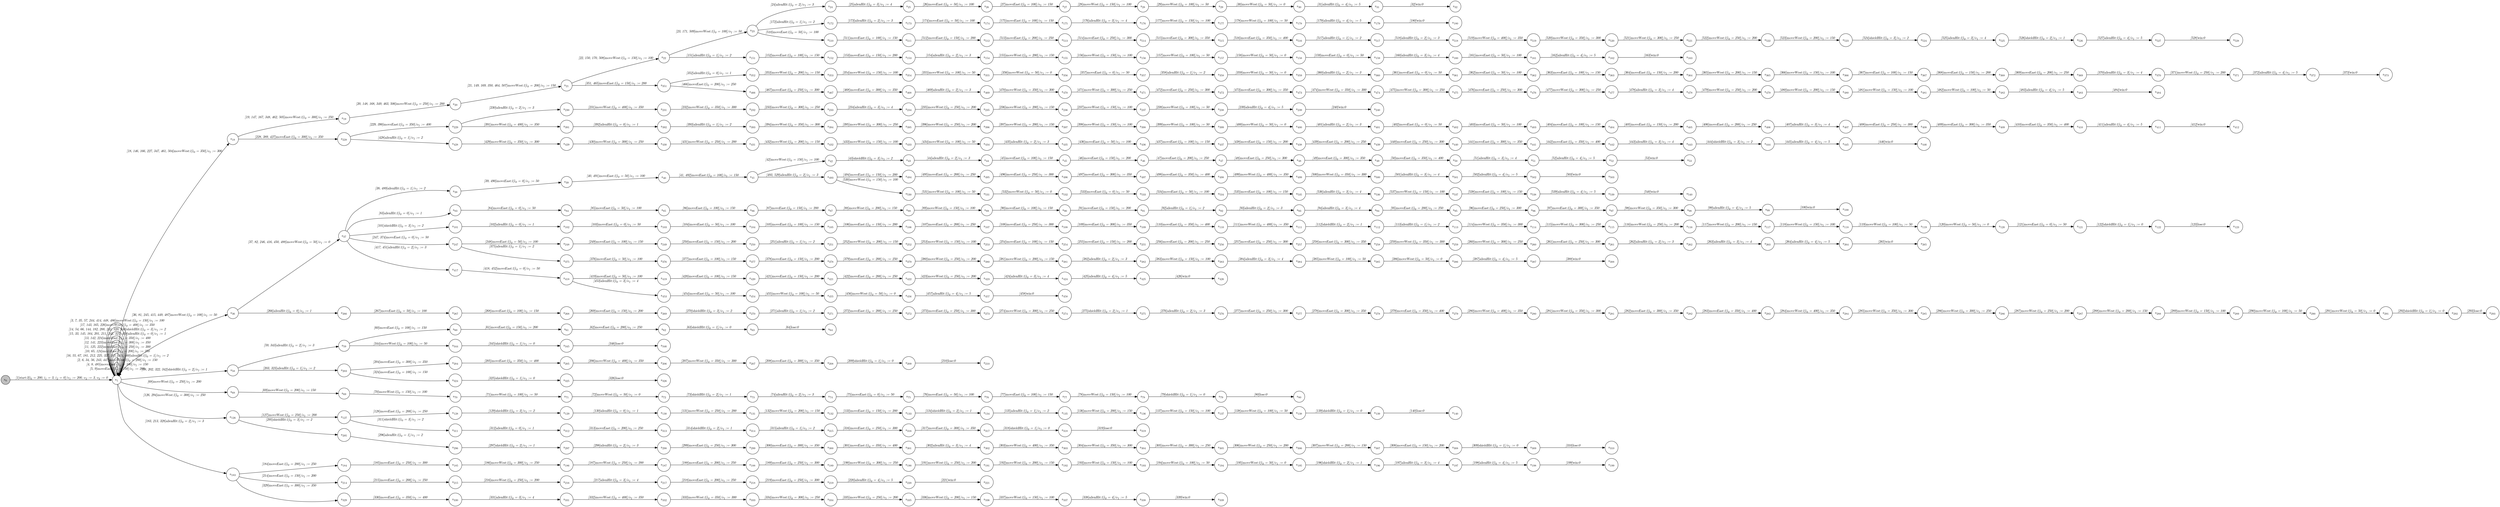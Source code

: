 digraph EFSM{
  graph [rankdir="LR", fontname="Latin Modern Math"];
  node [color="black", fillcolor="white", shape="circle", style="filled", fontname="Latin Modern Math"];
  edge [fontname="Latin Modern Math"];

  s0[fillcolor="gray", label=<s<sub>0</sub>>];
  s1[label=<s<sub>1</sub>>];
  s18[label=<s<sub>18</sub>>];
  s19[label=<s<sub>19</sub>>];
  s20[label=<s<sub>20</sub>>];
  s21[label=<s<sub>21</sub>>];
  s22[label=<s<sub>22</sub>>];
  s23[label=<s<sub>23</sub>>];
  s24[label=<s<sub>24</sub>>];
  s25[label=<s<sub>25</sub>>];
  s26[label=<s<sub>26</sub>>];
  s27[label=<s<sub>27</sub>>];
  s28[label=<s<sub>28</sub>>];
  s29[label=<s<sub>29</sub>>];
  s30[label=<s<sub>30</sub>>];
  s31[label=<s<sub>31</sub>>];
  s32[label=<s<sub>32</sub>>];
  s36[label=<s<sub>36</sub>>];
  s37[label=<s<sub>37</sub>>];
  s38[label=<s<sub>38</sub>>];
  s39[label=<s<sub>39</sub>>];
  s40[label=<s<sub>40</sub>>];
  s41[label=<s<sub>41</sub>>];
  s42[label=<s<sub>42</sub>>];
  s43[label=<s<sub>43</sub>>];
  s44[label=<s<sub>44</sub>>];
  s45[label=<s<sub>45</sub>>];
  s46[label=<s<sub>46</sub>>];
  s47[label=<s<sub>47</sub>>];
  s48[label=<s<sub>48</sub>>];
  s49[label=<s<sub>49</sub>>];
  s50[label=<s<sub>50</sub>>];
  s51[label=<s<sub>51</sub>>];
  s52[label=<s<sub>52</sub>>];
  s53[label=<s<sub>53</sub>>];
  s58[label=<s<sub>58</sub>>];
  s59[label=<s<sub>59</sub>>];
  s60[label=<s<sub>60</sub>>];
  s61[label=<s<sub>61</sub>>];
  s62[label=<s<sub>62</sub>>];
  s63[label=<s<sub>63</sub>>];
  s64[label=<s<sub>64</sub>>];
  s68[label=<s<sub>68</sub>>];
  s69[label=<s<sub>69</sub>>];
  s70[label=<s<sub>70</sub>>];
  s71[label=<s<sub>71</sub>>];
  s72[label=<s<sub>72</sub>>];
  s73[label=<s<sub>73</sub>>];
  s74[label=<s<sub>74</sub>>];
  s75[label=<s<sub>75</sub>>];
  s76[label=<s<sub>76</sub>>];
  s77[label=<s<sub>77</sub>>];
  s78[label=<s<sub>78</sub>>];
  s79[label=<s<sub>79</sub>>];
  s80[label=<s<sub>80</sub>>];
  s83[label=<s<sub>83</sub>>];
  s84[label=<s<sub>84</sub>>];
  s85[label=<s<sub>85</sub>>];
  s86[label=<s<sub>86</sub>>];
  s87[label=<s<sub>87</sub>>];
  s88[label=<s<sub>88</sub>>];
  s89[label=<s<sub>89</sub>>];
  s90[label=<s<sub>90</sub>>];
  s91[label=<s<sub>91</sub>>];
  s92[label=<s<sub>92</sub>>];
  s93[label=<s<sub>93</sub>>];
  s94[label=<s<sub>94</sub>>];
  s95[label=<s<sub>95</sub>>];
  s96[label=<s<sub>96</sub>>];
  s97[label=<s<sub>97</sub>>];
  s98[label=<s<sub>98</sub>>];
  s99[label=<s<sub>99</sub>>];
  s100[label=<s<sub>100</sub>>];
  s101[label=<s<sub>101</sub>>];
  s102[label=<s<sub>102</sub>>];
  s103[label=<s<sub>103</sub>>];
  s104[label=<s<sub>104</sub>>];
  s105[label=<s<sub>105</sub>>];
  s106[label=<s<sub>106</sub>>];
  s107[label=<s<sub>107</sub>>];
  s108[label=<s<sub>108</sub>>];
  s109[label=<s<sub>109</sub>>];
  s110[label=<s<sub>110</sub>>];
  s111[label=<s<sub>111</sub>>];
  s112[label=<s<sub>112</sub>>];
  s113[label=<s<sub>113</sub>>];
  s114[label=<s<sub>114</sub>>];
  s115[label=<s<sub>115</sub>>];
  s116[label=<s<sub>116</sub>>];
  s117[label=<s<sub>117</sub>>];
  s118[label=<s<sub>118</sub>>];
  s119[label=<s<sub>119</sub>>];
  s120[label=<s<sub>120</sub>>];
  s121[label=<s<sub>121</sub>>];
  s122[label=<s<sub>122</sub>>];
  s123[label=<s<sub>123</sub>>];
  s126[label=<s<sub>126</sub>>];
  s127[label=<s<sub>127</sub>>];
  s128[label=<s<sub>128</sub>>];
  s129[label=<s<sub>129</sub>>];
  s130[label=<s<sub>130</sub>>];
  s131[label=<s<sub>131</sub>>];
  s132[label=<s<sub>132</sub>>];
  s133[label=<s<sub>133</sub>>];
  s134[label=<s<sub>134</sub>>];
  s135[label=<s<sub>135</sub>>];
  s136[label=<s<sub>136</sub>>];
  s137[label=<s<sub>137</sub>>];
  s138[label=<s<sub>138</sub>>];
  s139[label=<s<sub>139</sub>>];
  s140[label=<s<sub>140</sub>>];
  s151[label=<s<sub>151</sub>>];
  s152[label=<s<sub>152</sub>>];
  s153[label=<s<sub>153</sub>>];
  s154[label=<s<sub>154</sub>>];
  s155[label=<s<sub>155</sub>>];
  s156[label=<s<sub>156</sub>>];
  s157[label=<s<sub>157</sub>>];
  s158[label=<s<sub>158</sub>>];
  s159[label=<s<sub>159</sub>>];
  s160[label=<s<sub>160</sub>>];
  s161[label=<s<sub>161</sub>>];
  s162[label=<s<sub>162</sub>>];
  s163[label=<s<sub>163</sub>>];
  s172[label=<s<sub>172</sub>>];
  s173[label=<s<sub>173</sub>>];
  s174[label=<s<sub>174</sub>>];
  s175[label=<s<sub>175</sub>>];
  s176[label=<s<sub>176</sub>>];
  s177[label=<s<sub>177</sub>>];
  s178[label=<s<sub>178</sub>>];
  s179[label=<s<sub>179</sub>>];
  s180[label=<s<sub>180</sub>>];
  s183[label=<s<sub>183</sub>>];
  s184[label=<s<sub>184</sub>>];
  s185[label=<s<sub>185</sub>>];
  s186[label=<s<sub>186</sub>>];
  s187[label=<s<sub>187</sub>>];
  s188[label=<s<sub>188</sub>>];
  s189[label=<s<sub>189</sub>>];
  s190[label=<s<sub>190</sub>>];
  s191[label=<s<sub>191</sub>>];
  s192[label=<s<sub>192</sub>>];
  s193[label=<s<sub>193</sub>>];
  s194[label=<s<sub>194</sub>>];
  s195[label=<s<sub>195</sub>>];
  s196[label=<s<sub>196</sub>>];
  s197[label=<s<sub>197</sub>>];
  s198[label=<s<sub>198</sub>>];
  s199[label=<s<sub>199</sub>>];
  s203[label=<s<sub>203</sub>>];
  s204[label=<s<sub>204</sub>>];
  s205[label=<s<sub>205</sub>>];
  s206[label=<s<sub>206</sub>>];
  s207[label=<s<sub>207</sub>>];
  s208[label=<s<sub>208</sub>>];
  s209[label=<s<sub>209</sub>>];
  s210[label=<s<sub>210</sub>>];
  s214[label=<s<sub>214</sub>>];
  s215[label=<s<sub>215</sub>>];
  s216[label=<s<sub>216</sub>>];
  s217[label=<s<sub>217</sub>>];
  s218[label=<s<sub>218</sub>>];
  s219[label=<s<sub>219</sub>>];
  s220[label=<s<sub>220</sub>>];
  s221[label=<s<sub>221</sub>>];
  s228[label=<s<sub>228</sub>>];
  s229[label=<s<sub>229</sub>>];
  s230[label=<s<sub>230</sub>>];
  s231[label=<s<sub>231</sub>>];
  s232[label=<s<sub>232</sub>>];
  s233[label=<s<sub>233</sub>>];
  s234[label=<s<sub>234</sub>>];
  s235[label=<s<sub>235</sub>>];
  s236[label=<s<sub>236</sub>>];
  s237[label=<s<sub>237</sub>>];
  s238[label=<s<sub>238</sub>>];
  s239[label=<s<sub>239</sub>>];
  s240[label=<s<sub>240</sub>>];
  s247[label=<s<sub>247</sub>>];
  s248[label=<s<sub>248</sub>>];
  s249[label=<s<sub>249</sub>>];
  s250[label=<s<sub>250</sub>>];
  s251[label=<s<sub>251</sub>>];
  s252[label=<s<sub>252</sub>>];
  s253[label=<s<sub>253</sub>>];
  s254[label=<s<sub>254</sub>>];
  s255[label=<s<sub>255</sub>>];
  s256[label=<s<sub>256</sub>>];
  s257[label=<s<sub>257</sub>>];
  s258[label=<s<sub>258</sub>>];
  s259[label=<s<sub>259</sub>>];
  s260[label=<s<sub>260</sub>>];
  s261[label=<s<sub>261</sub>>];
  s262[label=<s<sub>262</sub>>];
  s263[label=<s<sub>263</sub>>];
  s264[label=<s<sub>264</sub>>];
  s265[label=<s<sub>265</sub>>];
  s266[label=<s<sub>266</sub>>];
  s267[label=<s<sub>267</sub>>];
  s268[label=<s<sub>268</sub>>];
  s269[label=<s<sub>269</sub>>];
  s270[label=<s<sub>270</sub>>];
  s271[label=<s<sub>271</sub>>];
  s272[label=<s<sub>272</sub>>];
  s273[label=<s<sub>273</sub>>];
  s274[label=<s<sub>274</sub>>];
  s275[label=<s<sub>275</sub>>];
  s276[label=<s<sub>276</sub>>];
  s277[label=<s<sub>277</sub>>];
  s278[label=<s<sub>278</sub>>];
  s279[label=<s<sub>279</sub>>];
  s280[label=<s<sub>280</sub>>];
  s281[label=<s<sub>281</sub>>];
  s282[label=<s<sub>282</sub>>];
  s283[label=<s<sub>283</sub>>];
  s284[label=<s<sub>284</sub>>];
  s285[label=<s<sub>285</sub>>];
  s286[label=<s<sub>286</sub>>];
  s287[label=<s<sub>287</sub>>];
  s288[label=<s<sub>288</sub>>];
  s289[label=<s<sub>289</sub>>];
  s290[label=<s<sub>290</sub>>];
  s291[label=<s<sub>291</sub>>];
  s292[label=<s<sub>292</sub>>];
  s293[label=<s<sub>293</sub>>];
  s295[label=<s<sub>295</sub>>];
  s296[label=<s<sub>296</sub>>];
  s297[label=<s<sub>297</sub>>];
  s298[label=<s<sub>298</sub>>];
  s299[label=<s<sub>299</sub>>];
  s300[label=<s<sub>300</sub>>];
  s301[label=<s<sub>301</sub>>];
  s302[label=<s<sub>302</sub>>];
  s303[label=<s<sub>303</sub>>];
  s304[label=<s<sub>304</sub>>];
  s305[label=<s<sub>305</sub>>];
  s306[label=<s<sub>306</sub>>];
  s307[label=<s<sub>307</sub>>];
  s308[label=<s<sub>308</sub>>];
  s309[label=<s<sub>309</sub>>];
  s310[label=<s<sub>310</sub>>];
  s311[label=<s<sub>311</sub>>];
  s312[label=<s<sub>312</sub>>];
  s313[label=<s<sub>313</sub>>];
  s314[label=<s<sub>314</sub>>];
  s315[label=<s<sub>315</sub>>];
  s316[label=<s<sub>316</sub>>];
  s317[label=<s<sub>317</sub>>];
  s318[label=<s<sub>318</sub>>];
  s319[label=<s<sub>319</sub>>];
  s324[label=<s<sub>324</sub>>];
  s325[label=<s<sub>325</sub>>];
  s326[label=<s<sub>326</sub>>];
  s329[label=<s<sub>329</sub>>];
  s330[label=<s<sub>330</sub>>];
  s331[label=<s<sub>331</sub>>];
  s332[label=<s<sub>332</sub>>];
  s333[label=<s<sub>333</sub>>];
  s334[label=<s<sub>334</sub>>];
  s335[label=<s<sub>335</sub>>];
  s336[label=<s<sub>336</sub>>];
  s337[label=<s<sub>337</sub>>];
  s338[label=<s<sub>338</sub>>];
  s339[label=<s<sub>339</sub>>];
  s344[label=<s<sub>344</sub>>];
  s345[label=<s<sub>345</sub>>];
  s346[label=<s<sub>346</sub>>];
  s351[label=<s<sub>351</sub>>];
  s352[label=<s<sub>352</sub>>];
  s353[label=<s<sub>353</sub>>];
  s354[label=<s<sub>354</sub>>];
  s355[label=<s<sub>355</sub>>];
  s356[label=<s<sub>356</sub>>];
  s357[label=<s<sub>357</sub>>];
  s358[label=<s<sub>358</sub>>];
  s359[label=<s<sub>359</sub>>];
  s360[label=<s<sub>360</sub>>];
  s361[label=<s<sub>361</sub>>];
  s362[label=<s<sub>362</sub>>];
  s363[label=<s<sub>363</sub>>];
  s364[label=<s<sub>364</sub>>];
  s365[label=<s<sub>365</sub>>];
  s366[label=<s<sub>366</sub>>];
  s367[label=<s<sub>367</sub>>];
  s368[label=<s<sub>368</sub>>];
  s369[label=<s<sub>369</sub>>];
  s370[label=<s<sub>370</sub>>];
  s371[label=<s<sub>371</sub>>];
  s372[label=<s<sub>372</sub>>];
  s373[label=<s<sub>373</sub>>];
  s375[label=<s<sub>375</sub>>];
  s376[label=<s<sub>376</sub>>];
  s377[label=<s<sub>377</sub>>];
  s378[label=<s<sub>378</sub>>];
  s379[label=<s<sub>379</sub>>];
  s380[label=<s<sub>380</sub>>];
  s381[label=<s<sub>381</sub>>];
  s382[label=<s<sub>382</sub>>];
  s383[label=<s<sub>383</sub>>];
  s384[label=<s<sub>384</sub>>];
  s385[label=<s<sub>385</sub>>];
  s386[label=<s<sub>386</sub>>];
  s387[label=<s<sub>387</sub>>];
  s388[label=<s<sub>388</sub>>];
  s391[label=<s<sub>391</sub>>];
  s392[label=<s<sub>392</sub>>];
  s393[label=<s<sub>393</sub>>];
  s394[label=<s<sub>394</sub>>];
  s395[label=<s<sub>395</sub>>];
  s396[label=<s<sub>396</sub>>];
  s397[label=<s<sub>397</sub>>];
  s398[label=<s<sub>398</sub>>];
  s399[label=<s<sub>399</sub>>];
  s400[label=<s<sub>400</sub>>];
  s401[label=<s<sub>401</sub>>];
  s402[label=<s<sub>402</sub>>];
  s403[label=<s<sub>403</sub>>];
  s404[label=<s<sub>404</sub>>];
  s405[label=<s<sub>405</sub>>];
  s406[label=<s<sub>406</sub>>];
  s407[label=<s<sub>407</sub>>];
  s408[label=<s<sub>408</sub>>];
  s409[label=<s<sub>409</sub>>];
  s410[label=<s<sub>410</sub>>];
  s411[label=<s<sub>411</sub>>];
  s412[label=<s<sub>412</sub>>];
  s417[label=<s<sub>417</sub>>];
  s418[label=<s<sub>418</sub>>];
  s419[label=<s<sub>419</sub>>];
  s420[label=<s<sub>420</sub>>];
  s421[label=<s<sub>421</sub>>];
  s422[label=<s<sub>422</sub>>];
  s423[label=<s<sub>423</sub>>];
  s424[label=<s<sub>424</sub>>];
  s425[label=<s<sub>425</sub>>];
  s426[label=<s<sub>426</sub>>];
  s428[label=<s<sub>428</sub>>];
  s429[label=<s<sub>429</sub>>];
  s430[label=<s<sub>430</sub>>];
  s431[label=<s<sub>431</sub>>];
  s432[label=<s<sub>432</sub>>];
  s433[label=<s<sub>433</sub>>];
  s434[label=<s<sub>434</sub>>];
  s435[label=<s<sub>435</sub>>];
  s436[label=<s<sub>436</sub>>];
  s437[label=<s<sub>437</sub>>];
  s438[label=<s<sub>438</sub>>];
  s439[label=<s<sub>439</sub>>];
  s440[label=<s<sub>440</sub>>];
  s441[label=<s<sub>441</sub>>];
  s442[label=<s<sub>442</sub>>];
  s443[label=<s<sub>443</sub>>];
  s444[label=<s<sub>444</sub>>];
  s445[label=<s<sub>445</sub>>];
  s446[label=<s<sub>446</sub>>];
  s453[label=<s<sub>453</sub>>];
  s454[label=<s<sub>454</sub>>];
  s455[label=<s<sub>455</sub>>];
  s456[label=<s<sub>456</sub>>];
  s457[label=<s<sub>457</sub>>];
  s458[label=<s<sub>458</sub>>];
  s466[label=<s<sub>466</sub>>];
  s467[label=<s<sub>467</sub>>];
  s468[label=<s<sub>468</sub>>];
  s469[label=<s<sub>469</sub>>];
  s470[label=<s<sub>470</sub>>];
  s471[label=<s<sub>471</sub>>];
  s472[label=<s<sub>472</sub>>];
  s473[label=<s<sub>473</sub>>];
  s474[label=<s<sub>474</sub>>];
  s475[label=<s<sub>475</sub>>];
  s476[label=<s<sub>476</sub>>];
  s477[label=<s<sub>477</sub>>];
  s478[label=<s<sub>478</sub>>];
  s479[label=<s<sub>479</sub>>];
  s480[label=<s<sub>480</sub>>];
  s481[label=<s<sub>481</sub>>];
  s482[label=<s<sub>482</sub>>];
  s483[label=<s<sub>483</sub>>];
  s484[label=<s<sub>484</sub>>];
  s493[label=<s<sub>493</sub>>];
  s494[label=<s<sub>494</sub>>];
  s495[label=<s<sub>495</sub>>];
  s496[label=<s<sub>496</sub>>];
  s497[label=<s<sub>497</sub>>];
  s498[label=<s<sub>498</sub>>];
  s499[label=<s<sub>499</sub>>];
  s500[label=<s<sub>500</sub>>];
  s501[label=<s<sub>501</sub>>];
  s502[label=<s<sub>502</sub>>];
  s503[label=<s<sub>503</sub>>];
  s510[label=<s<sub>510</sub>>];
  s511[label=<s<sub>511</sub>>];
  s512[label=<s<sub>512</sub>>];
  s513[label=<s<sub>513</sub>>];
  s514[label=<s<sub>514</sub>>];
  s515[label=<s<sub>515</sub>>];
  s516[label=<s<sub>516</sub>>];
  s517[label=<s<sub>517</sub>>];
  s518[label=<s<sub>518</sub>>];
  s519[label=<s<sub>519</sub>>];
  s520[label=<s<sub>520</sub>>];
  s521[label=<s<sub>521</sub>>];
  s522[label=<s<sub>522</sub>>];
  s523[label=<s<sub>523</sub>>];
  s524[label=<s<sub>524</sub>>];
  s525[label=<s<sub>525</sub>>];
  s526[label=<s<sub>526</sub>>];
  s527[label=<s<sub>527</sub>>];
  s528[label=<s<sub>528</sub>>];
  s530[label=<s<sub>530</sub>>];
  s531[label=<s<sub>531</sub>>];
  s532[label=<s<sub>532</sub>>];
  s533[label=<s<sub>533</sub>>];
  s534[label=<s<sub>534</sub>>];
  s535[label=<s<sub>535</sub>>];
  s536[label=<s<sub>536</sub>>];
  s537[label=<s<sub>537</sub>>];
  s538[label=<s<sub>538</sub>>];
  s539[label=<s<sub>539</sub>>];
  s540[label=<s<sub>540</sub>>];

  s0->s1[label=<<i> [1]start:3&#91;i<sub>0</sub> = 200, i<sub>1</sub> = 3, i<sub>2</sub> = 0&#93;/o<sub>1</sub> := 200, o<sub>2</sub> := 3, o<sub>3</sub> := 0</i>>];
  s1->s1[label=<<i> [5, 9]moveEast:1&#91;i<sub>0</sub> = 150&#93;/o<sub>1</sub> := 200</i>>];
  s1->s1[label=<<i> [4, 8, 485]moveEast:1&#91;i<sub>0</sub> = 100&#93;/o<sub>1</sub> := 150</i>>];
  s23->s24[label=<<i> [24]alienHit:1&#91;i<sub>0</sub> = 2&#93;/o<sub>1</sub> := 3</i>>];
  s24->s25[label=<<i> [25]alienHit:1&#91;i<sub>0</sub> = 3&#93;/o<sub>1</sub> := 4</i>>];
  s25->s26[label=<<i> [26]moveEast:1&#91;i<sub>0</sub> = 50&#93;/o<sub>1</sub> := 100</i>>];
  s26->s27[label=<<i> [27]moveEast:1&#91;i<sub>0</sub> = 100&#93;/o<sub>1</sub> := 150</i>>];
  s27->s28[label=<<i> [28]moveWest:1&#91;i<sub>0</sub> = 150&#93;/o<sub>1</sub> := 100</i>>];
  s28->s29[label=<<i> [29]moveWest:1&#91;i<sub>0</sub> = 100&#93;/o<sub>1</sub> := 50</i>>];
  s29->s30[label=<<i> [30]moveWest:1&#91;i<sub>0</sub> = 50&#93;/o<sub>1</sub> := 0</i>>];
  s30->s31[label=<<i> [31]alienHit:1&#91;i<sub>0</sub> = 4&#93;/o<sub>1</sub> := 5</i>>];
  s31->s32[label=<<i> [32]win:0</i>>];
  s1->s1[label=<<i> [2, 6, 34, 56, 243, 447]moveWest:1&#91;i<sub>0</sub> = 200&#93;/o<sub>1</sub> := 150</i>>];
  s37->s38[label=<<i> [38, 489]alienHit:1&#91;i<sub>0</sub> = 1&#93;/o<sub>1</sub> := 2</i>>];
  s38->s39[label=<<i> [39, 490]moveEast:1&#91;i<sub>0</sub> = 0&#93;/o<sub>1</sub> := 50</i>>];
  s39->s40[label=<<i> [40, 491]moveEast:1&#91;i<sub>0</sub> = 50&#93;/o<sub>1</sub> := 100</i>>];
  s40->s41[label=<<i> [41, 492]moveEast:1&#91;i<sub>0</sub> = 100&#93;/o<sub>1</sub> := 150</i>>];
  s41->s42[label=<<i> [42]moveWest:1&#91;i<sub>0</sub> = 150&#93;/o<sub>1</sub> := 100</i>>];
  s42->s43[label=<<i> [43]shieldHit:1&#91;i<sub>0</sub> = 3&#93;/o<sub>1</sub> := 2</i>>];
  s43->s44[label=<<i> [44]alienHit:1&#91;i<sub>0</sub> = 2&#93;/o<sub>1</sub> := 3</i>>];
  s44->s45[label=<<i> [45]moveEast:1&#91;i<sub>0</sub> = 100&#93;/o<sub>1</sub> := 150</i>>];
  s45->s46[label=<<i> [46]moveEast:1&#91;i<sub>0</sub> = 150&#93;/o<sub>1</sub> := 200</i>>];
  s46->s47[label=<<i> [47]moveEast:1&#91;i<sub>0</sub> = 200&#93;/o<sub>1</sub> := 250</i>>];
  s47->s48[label=<<i> [48]moveEast:1&#91;i<sub>0</sub> = 250&#93;/o<sub>1</sub> := 300</i>>];
  s48->s49[label=<<i> [49]moveEast:1&#91;i<sub>0</sub> = 300&#93;/o<sub>1</sub> := 350</i>>];
  s49->s50[label=<<i> [50]moveEast:1&#91;i<sub>0</sub> = 350&#93;/o<sub>1</sub> := 400</i>>];
  s50->s51[label=<<i> [51]alienHit:1&#91;i<sub>0</sub> = 3&#93;/o<sub>1</sub> := 4</i>>];
  s51->s52[label=<<i> [52]alienHit:1&#91;i<sub>0</sub> = 4&#93;/o<sub>1</sub> := 5</i>>];
  s52->s53[label=<<i> [53]win:0</i>>];
  s58->s59[label=<<i> [59, 343]alienHit:1&#91;i<sub>0</sub> = 2&#93;/o<sub>1</sub> := 3</i>>];
  s59->s60[label=<<i> [60]moveEast:1&#91;i<sub>0</sub> = 100&#93;/o<sub>1</sub> := 150</i>>];
  s60->s61[label=<<i> [61]moveEast:1&#91;i<sub>0</sub> = 150&#93;/o<sub>1</sub> := 200</i>>];
  s61->s62[label=<<i> [62]moveEast:1&#91;i<sub>0</sub> = 200&#93;/o<sub>1</sub> := 250</i>>];
  s62->s63[label=<<i> [63]shieldHit:1&#91;i<sub>0</sub> = 1&#93;/o<sub>1</sub> := 0</i>>];
  s63->s64[label=<<i> [64]lose:0</i>>];
  s1->s1[label=<<i> [16, 55, 67, 181, 212, 225, 327, 341, 413, 460]alienHit:1&#91;i<sub>0</sub> = 1&#93;/o<sub>1</sub> := 2</i>>];
  s1->s68[label=<<i> [68]moveWest:1&#91;i<sub>0</sub> = 250&#93;/o<sub>1</sub> := 200</i>>];
  s68->s69[label=<<i> [69]moveWest:1&#91;i<sub>0</sub> = 200&#93;/o<sub>1</sub> := 150</i>>];
  s69->s70[label=<<i> [70]moveWest:1&#91;i<sub>0</sub> = 150&#93;/o<sub>1</sub> := 100</i>>];
  s70->s71[label=<<i> [71]moveWest:1&#91;i<sub>0</sub> = 100&#93;/o<sub>1</sub> := 50</i>>];
  s71->s72[label=<<i> [72]moveWest:1&#91;i<sub>0</sub> = 50&#93;/o<sub>1</sub> := 0</i>>];
  s72->s73[label=<<i> [73]shieldHit:1&#91;i<sub>0</sub> = 2&#93;/o<sub>1</sub> := 1</i>>];
  s73->s74[label=<<i> [74]alienHit:1&#91;i<sub>0</sub> = 2&#93;/o<sub>1</sub> := 3</i>>];
  s74->s75[label=<<i> [75]moveEast:1&#91;i<sub>0</sub> = 0&#93;/o<sub>1</sub> := 50</i>>];
  s75->s76[label=<<i> [76]moveEast:1&#91;i<sub>0</sub> = 50&#93;/o<sub>1</sub> := 100</i>>];
  s76->s77[label=<<i> [77]moveEast:1&#91;i<sub>0</sub> = 100&#93;/o<sub>1</sub> := 150</i>>];
  s77->s78[label=<<i> [78]moveWest:1&#91;i<sub>0</sub> = 150&#93;/o<sub>1</sub> := 100</i>>];
  s78->s79[label=<<i> [79]shieldHit:1&#91;i<sub>0</sub> = 1&#93;/o<sub>1</sub> := 0</i>>];
  s79->s80[label=<<i> [80]lose:0</i>>];
  s37->s83[label=<<i> [83]alienHit:1&#91;i<sub>0</sub> = 0&#93;/o<sub>1</sub> := 1</i>>];
  s83->s84[label=<<i> [84]moveEast:1&#91;i<sub>0</sub> = 0&#93;/o<sub>1</sub> := 50</i>>];
  s84->s85[label=<<i> [85]moveEast:1&#91;i<sub>0</sub> = 50&#93;/o<sub>1</sub> := 100</i>>];
  s85->s86[label=<<i> [86]moveEast:1&#91;i<sub>0</sub> = 100&#93;/o<sub>1</sub> := 150</i>>];
  s86->s87[label=<<i> [87]moveEast:1&#91;i<sub>0</sub> = 150&#93;/o<sub>1</sub> := 200</i>>];
  s87->s88[label=<<i> [88]moveWest:1&#91;i<sub>0</sub> = 200&#93;/o<sub>1</sub> := 150</i>>];
  s88->s89[label=<<i> [89]moveWest:1&#91;i<sub>0</sub> = 150&#93;/o<sub>1</sub> := 100</i>>];
  s89->s90[label=<<i> [90]moveEast:1&#91;i<sub>0</sub> = 100&#93;/o<sub>1</sub> := 150</i>>];
  s90->s91[label=<<i> [91]moveEast:1&#91;i<sub>0</sub> = 150&#93;/o<sub>1</sub> := 200</i>>];
  s91->s92[label=<<i> [92]alienHit:1&#91;i<sub>0</sub> = 1&#93;/o<sub>1</sub> := 2</i>>];
  s92->s93[label=<<i> [93]alienHit:1&#91;i<sub>0</sub> = 2&#93;/o<sub>1</sub> := 3</i>>];
  s93->s94[label=<<i> [94]alienHit:1&#91;i<sub>0</sub> = 3&#93;/o<sub>1</sub> := 4</i>>];
  s94->s95[label=<<i> [95]moveEast:1&#91;i<sub>0</sub> = 200&#93;/o<sub>1</sub> := 250</i>>];
  s95->s96[label=<<i> [96]moveEast:1&#91;i<sub>0</sub> = 250&#93;/o<sub>1</sub> := 300</i>>];
  s96->s97[label=<<i> [97]moveEast:1&#91;i<sub>0</sub> = 300&#93;/o<sub>1</sub> := 350</i>>];
  s97->s98[label=<<i> [98]moveWest:1&#91;i<sub>0</sub> = 350&#93;/o<sub>1</sub> := 300</i>>];
  s98->s99[label=<<i> [99]alienHit:1&#91;i<sub>0</sub> = 4&#93;/o<sub>1</sub> := 5</i>>];
  s99->s100[label=<<i> [100]win:0</i>>];
  s37->s101[label=<<i> [101]shieldHit:1&#91;i<sub>0</sub> = 3&#93;/o<sub>1</sub> := 2</i>>];
  s101->s102[label=<<i> [102]alienHit:1&#91;i<sub>0</sub> = 0&#93;/o<sub>1</sub> := 1</i>>];
  s102->s103[label=<<i> [103]moveEast:1&#91;i<sub>0</sub> = 0&#93;/o<sub>1</sub> := 50</i>>];
  s103->s104[label=<<i> [104]moveEast:1&#91;i<sub>0</sub> = 50&#93;/o<sub>1</sub> := 100</i>>];
  s104->s105[label=<<i> [105]moveEast:1&#91;i<sub>0</sub> = 100&#93;/o<sub>1</sub> := 150</i>>];
  s105->s106[label=<<i> [106]moveEast:1&#91;i<sub>0</sub> = 150&#93;/o<sub>1</sub> := 200</i>>];
  s106->s107[label=<<i> [107]moveEast:1&#91;i<sub>0</sub> = 200&#93;/o<sub>1</sub> := 250</i>>];
  s107->s108[label=<<i> [108]moveEast:1&#91;i<sub>0</sub> = 250&#93;/o<sub>1</sub> := 300</i>>];
  s108->s109[label=<<i> [109]moveEast:1&#91;i<sub>0</sub> = 300&#93;/o<sub>1</sub> := 350</i>>];
  s109->s110[label=<<i> [110]moveEast:1&#91;i<sub>0</sub> = 350&#93;/o<sub>1</sub> := 400</i>>];
  s110->s111[label=<<i> [111]moveWest:1&#91;i<sub>0</sub> = 400&#93;/o<sub>1</sub> := 350</i>>];
  s111->s112[label=<<i> [112]shieldHit:1&#91;i<sub>0</sub> = 2&#93;/o<sub>1</sub> := 1</i>>];
  s112->s113[label=<<i> [113]alienHit:1&#91;i<sub>0</sub> = 1&#93;/o<sub>1</sub> := 2</i>>];
  s113->s114[label=<<i> [114]moveWest:1&#91;i<sub>0</sub> = 350&#93;/o<sub>1</sub> := 300</i>>];
  s114->s115[label=<<i> [115]moveWest:1&#91;i<sub>0</sub> = 300&#93;/o<sub>1</sub> := 250</i>>];
  s115->s116[label=<<i> [116]moveWest:1&#91;i<sub>0</sub> = 250&#93;/o<sub>1</sub> := 200</i>>];
  s116->s117[label=<<i> [117]moveWest:1&#91;i<sub>0</sub> = 200&#93;/o<sub>1</sub> := 150</i>>];
  s117->s118[label=<<i> [118]moveWest:1&#91;i<sub>0</sub> = 150&#93;/o<sub>1</sub> := 100</i>>];
  s118->s119[label=<<i> [119]moveWest:1&#91;i<sub>0</sub> = 100&#93;/o<sub>1</sub> := 50</i>>];
  s119->s120[label=<<i> [120]moveWest:1&#91;i<sub>0</sub> = 50&#93;/o<sub>1</sub> := 0</i>>];
  s120->s121[label=<<i> [121]moveEast:1&#91;i<sub>0</sub> = 0&#93;/o<sub>1</sub> := 50</i>>];
  s121->s122[label=<<i> [122]shieldHit:1&#91;i<sub>0</sub> = 1&#93;/o<sub>1</sub> := 0</i>>];
  s122->s123[label=<<i> [123]lose:0</i>>];
  s1->s1[label=<<i> [10, 65, 124]moveEast:1&#91;i<sub>0</sub> = 200&#93;/o<sub>1</sub> := 250</i>>];
  s1->s1[label=<<i> [11, 125, 222]moveEast:1&#91;i<sub>0</sub> = 250&#93;/o<sub>1</sub> := 300</i>>];
  s1->s126[label=<<i> [126, 294]moveWest:1&#91;i<sub>0</sub> = 300&#93;/o<sub>1</sub> := 250</i>>];
  s126->s127[label=<<i> [127]moveWest:1&#91;i<sub>0</sub> = 250&#93;/o<sub>1</sub> := 200</i>>];
  s127->s128[label=<<i> [128]moveEast:1&#91;i<sub>0</sub> = 200&#93;/o<sub>1</sub> := 250</i>>];
  s128->s129[label=<<i> [129]shieldHit:1&#91;i<sub>0</sub> = 3&#93;/o<sub>1</sub> := 2</i>>];
  s129->s130[label=<<i> [130]alienHit:1&#91;i<sub>0</sub> = 0&#93;/o<sub>1</sub> := 1</i>>];
  s130->s131[label=<<i> [131]moveWest:1&#91;i<sub>0</sub> = 250&#93;/o<sub>1</sub> := 200</i>>];
  s131->s132[label=<<i> [132]moveWest:1&#91;i<sub>0</sub> = 200&#93;/o<sub>1</sub> := 150</i>>];
  s132->s133[label=<<i> [133]moveEast:1&#91;i<sub>0</sub> = 150&#93;/o<sub>1</sub> := 200</i>>];
  s133->s134[label=<<i> [134]shieldHit:1&#91;i<sub>0</sub> = 2&#93;/o<sub>1</sub> := 1</i>>];
  s134->s135[label=<<i> [135]alienHit:1&#91;i<sub>0</sub> = 1&#93;/o<sub>1</sub> := 2</i>>];
  s135->s136[label=<<i> [136]moveWest:1&#91;i<sub>0</sub> = 200&#93;/o<sub>1</sub> := 150</i>>];
  s136->s137[label=<<i> [137]moveWest:1&#91;i<sub>0</sub> = 150&#93;/o<sub>1</sub> := 100</i>>];
  s137->s138[label=<<i> [138]moveWest:1&#91;i<sub>0</sub> = 100&#93;/o<sub>1</sub> := 50</i>>];
  s138->s139[label=<<i> [139]shieldHit:1&#91;i<sub>0</sub> = 1&#93;/o<sub>1</sub> := 0</i>>];
  s139->s140[label=<<i> [140]lose:0</i>>];
  s1->s1[label=<<i> [12, 141, 223]moveEast:1&#91;i<sub>0</sub> = 300&#93;/o<sub>1</sub> := 350</i>>];
  s1->s1[label=<<i> [13, 142, 224]moveEast:1&#91;i<sub>0</sub> = 350&#93;/o<sub>1</sub> := 400</i>>];
  s1->s1[label=<<i> [15, 33, 145, 164, 201, 211, 242, 321, 459]alienHit:1&#91;i<sub>0</sub> = 0&#93;/o<sub>1</sub> := 1</i>>];
  s21->s22[label=<<i> [22, 150, 170, 508]moveWest:1&#91;i<sub>0</sub> = 150&#93;/o<sub>1</sub> := 100</i>>];
  s22->s151[label=<<i> [151]alienHit:1&#91;i<sub>0</sub> = 1&#93;/o<sub>1</sub> := 2</i>>];
  s151->s152[label=<<i> [152]moveEast:1&#91;i<sub>0</sub> = 100&#93;/o<sub>1</sub> := 150</i>>];
  s152->s153[label=<<i> [153]moveEast:1&#91;i<sub>0</sub> = 150&#93;/o<sub>1</sub> := 200</i>>];
  s153->s154[label=<<i> [154]alienHit:1&#91;i<sub>0</sub> = 2&#93;/o<sub>1</sub> := 3</i>>];
  s154->s155[label=<<i> [155]moveWest:1&#91;i<sub>0</sub> = 200&#93;/o<sub>1</sub> := 150</i>>];
  s155->s156[label=<<i> [156]moveWest:1&#91;i<sub>0</sub> = 150&#93;/o<sub>1</sub> := 100</i>>];
  s156->s157[label=<<i> [157]moveWest:1&#91;i<sub>0</sub> = 100&#93;/o<sub>1</sub> := 50</i>>];
  s157->s158[label=<<i> [158]moveWest:1&#91;i<sub>0</sub> = 50&#93;/o<sub>1</sub> := 0</i>>];
  s158->s159[label=<<i> [159]moveEast:1&#91;i<sub>0</sub> = 0&#93;/o<sub>1</sub> := 50</i>>];
  s159->s160[label=<<i> [160]alienHit:1&#91;i<sub>0</sub> = 3&#93;/o<sub>1</sub> := 4</i>>];
  s160->s161[label=<<i> [161]moveEast:1&#91;i<sub>0</sub> = 50&#93;/o<sub>1</sub> := 100</i>>];
  s161->s162[label=<<i> [162]alienHit:1&#91;i<sub>0</sub> = 4&#93;/o<sub>1</sub> := 5</i>>];
  s162->s163[label=<<i> [163]win:0</i>>];
  s22->s23[label=<<i> [23, 171, 509]moveWest:1&#91;i<sub>0</sub> = 100&#93;/o<sub>1</sub> := 50</i>>];
  s23->s172[label=<<i> [172]alienHit:1&#91;i<sub>0</sub> = 1&#93;/o<sub>1</sub> := 2</i>>];
  s172->s173[label=<<i> [173]alienHit:1&#91;i<sub>0</sub> = 2&#93;/o<sub>1</sub> := 3</i>>];
  s173->s174[label=<<i> [174]moveEast:1&#91;i<sub>0</sub> = 50&#93;/o<sub>1</sub> := 100</i>>];
  s174->s175[label=<<i> [175]moveEast:1&#91;i<sub>0</sub> = 100&#93;/o<sub>1</sub> := 150</i>>];
  s175->s176[label=<<i> [176]alienHit:1&#91;i<sub>0</sub> = 3&#93;/o<sub>1</sub> := 4</i>>];
  s176->s177[label=<<i> [177]moveWest:1&#91;i<sub>0</sub> = 150&#93;/o<sub>1</sub> := 100</i>>];
  s177->s178[label=<<i> [178]moveWest:1&#91;i<sub>0</sub> = 100&#93;/o<sub>1</sub> := 50</i>>];
  s178->s179[label=<<i> [179]alienHit:1&#91;i<sub>0</sub> = 4&#93;/o<sub>1</sub> := 5</i>>];
  s179->s180[label=<<i> [180]win:0</i>>];
  s1->s1[label=<<i> [14, 54, 66, 144, 182, 200, 241, 320, 340]shieldHit:1&#91;i<sub>0</sub> = 3&#93;/o<sub>1</sub> := 2</i>>];
  s1->s183[label=<<i> [183, 213, 328]alienHit:1&#91;i<sub>0</sub> = 2&#93;/o<sub>1</sub> := 3</i>>];
  s183->s184[label=<<i> [184]moveEast:1&#91;i<sub>0</sub> = 200&#93;/o<sub>1</sub> := 250</i>>];
  s184->s185[label=<<i> [185]moveEast:1&#91;i<sub>0</sub> = 250&#93;/o<sub>1</sub> := 300</i>>];
  s185->s186[label=<<i> [186]moveWest:1&#91;i<sub>0</sub> = 300&#93;/o<sub>1</sub> := 250</i>>];
  s186->s187[label=<<i> [187]moveWest:1&#91;i<sub>0</sub> = 250&#93;/o<sub>1</sub> := 200</i>>];
  s187->s188[label=<<i> [188]moveEast:1&#91;i<sub>0</sub> = 200&#93;/o<sub>1</sub> := 250</i>>];
  s188->s189[label=<<i> [189]moveEast:1&#91;i<sub>0</sub> = 250&#93;/o<sub>1</sub> := 300</i>>];
  s189->s190[label=<<i> [190]moveWest:1&#91;i<sub>0</sub> = 300&#93;/o<sub>1</sub> := 250</i>>];
  s190->s191[label=<<i> [191]moveWest:1&#91;i<sub>0</sub> = 250&#93;/o<sub>1</sub> := 200</i>>];
  s191->s192[label=<<i> [192]moveWest:1&#91;i<sub>0</sub> = 200&#93;/o<sub>1</sub> := 150</i>>];
  s192->s193[label=<<i> [193]moveWest:1&#91;i<sub>0</sub> = 150&#93;/o<sub>1</sub> := 100</i>>];
  s193->s194[label=<<i> [194]moveWest:1&#91;i<sub>0</sub> = 100&#93;/o<sub>1</sub> := 50</i>>];
  s194->s195[label=<<i> [195]moveWest:1&#91;i<sub>0</sub> = 50&#93;/o<sub>1</sub> := 0</i>>];
  s195->s196[label=<<i> [196]shieldHit:1&#91;i<sub>0</sub> = 2&#93;/o<sub>1</sub> := 1</i>>];
  s196->s197[label=<<i> [197]alienHit:1&#91;i<sub>0</sub> = 3&#93;/o<sub>1</sub> := 4</i>>];
  s197->s198[label=<<i> [198]alienHit:1&#91;i<sub>0</sub> = 4&#93;/o<sub>1</sub> := 5</i>>];
  s198->s199[label=<<i> [199]win:0</i>>];
  s58->s203[label=<<i> [203, 323]alienHit:1&#91;i<sub>0</sub> = 1&#93;/o<sub>1</sub> := 2</i>>];
  s203->s204[label=<<i> [204]moveEast:1&#91;i<sub>0</sub> = 300&#93;/o<sub>1</sub> := 350</i>>];
  s204->s205[label=<<i> [205]moveEast:1&#91;i<sub>0</sub> = 350&#93;/o<sub>1</sub> := 400</i>>];
  s205->s206[label=<<i> [206]moveWest:1&#91;i<sub>0</sub> = 400&#93;/o<sub>1</sub> := 350</i>>];
  s206->s207[label=<<i> [207]moveWest:1&#91;i<sub>0</sub> = 350&#93;/o<sub>1</sub> := 300</i>>];
  s207->s208[label=<<i> [208]moveEast:1&#91;i<sub>0</sub> = 300&#93;/o<sub>1</sub> := 350</i>>];
  s208->s209[label=<<i> [209]shieldHit:1&#91;i<sub>0</sub> = 1&#93;/o<sub>1</sub> := 0</i>>];
  s209->s210[label=<<i> [210]lose:0</i>>];
  s183->s214[label=<<i> [214]moveEast:1&#91;i<sub>0</sub> = 150&#93;/o<sub>1</sub> := 200</i>>];
  s214->s215[label=<<i> [215]moveEast:1&#91;i<sub>0</sub> = 200&#93;/o<sub>1</sub> := 250</i>>];
  s215->s216[label=<<i> [216]moveWest:1&#91;i<sub>0</sub> = 250&#93;/o<sub>1</sub> := 200</i>>];
  s216->s217[label=<<i> [217]alienHit:1&#91;i<sub>0</sub> = 3&#93;/o<sub>1</sub> := 4</i>>];
  s217->s218[label=<<i> [218]moveEast:1&#91;i<sub>0</sub> = 200&#93;/o<sub>1</sub> := 250</i>>];
  s218->s219[label=<<i> [219]moveEast:1&#91;i<sub>0</sub> = 250&#93;/o<sub>1</sub> := 300</i>>];
  s219->s220[label=<<i> [220]alienHit:1&#91;i<sub>0</sub> = 4&#93;/o<sub>1</sub> := 5</i>>];
  s220->s221[label=<<i> [221]win:0</i>>];
  s1->s1[label=<<i> [17, 143, 165, 226]moveWest:1&#91;i<sub>0</sub> = 400&#93;/o<sub>1</sub> := 350</i>>];
  s18->s228[label=<<i> [228, 389, 427]moveEast:1&#91;i<sub>0</sub> = 300&#93;/o<sub>1</sub> := 350</i>>];
  s228->s229[label=<<i> [229, 390]moveEast:1&#91;i<sub>0</sub> = 350&#93;/o<sub>1</sub> := 400</i>>];
  s229->s230[label=<<i> [230]alienHit:1&#91;i<sub>0</sub> = 2&#93;/o<sub>1</sub> := 3</i>>];
  s230->s231[label=<<i> [231]moveWest:1&#91;i<sub>0</sub> = 400&#93;/o<sub>1</sub> := 350</i>>];
  s231->s232[label=<<i> [232]moveWest:1&#91;i<sub>0</sub> = 350&#93;/o<sub>1</sub> := 300</i>>];
  s232->s233[label=<<i> [233]moveWest:1&#91;i<sub>0</sub> = 300&#93;/o<sub>1</sub> := 250</i>>];
  s233->s234[label=<<i> [234]alienHit:1&#91;i<sub>0</sub> = 3&#93;/o<sub>1</sub> := 4</i>>];
  s234->s235[label=<<i> [235]moveWest:1&#91;i<sub>0</sub> = 250&#93;/o<sub>1</sub> := 200</i>>];
  s235->s236[label=<<i> [236]moveWest:1&#91;i<sub>0</sub> = 200&#93;/o<sub>1</sub> := 150</i>>];
  s236->s237[label=<<i> [237]moveWest:1&#91;i<sub>0</sub> = 150&#93;/o<sub>1</sub> := 100</i>>];
  s237->s238[label=<<i> [238]moveWest:1&#91;i<sub>0</sub> = 100&#93;/o<sub>1</sub> := 50</i>>];
  s238->s239[label=<<i> [239]alienHit:1&#91;i<sub>0</sub> = 4&#93;/o<sub>1</sub> := 5</i>>];
  s239->s240[label=<<i> [240]win:0</i>>];
  s37->s247[label=<<i> [247, 374]moveEast:1&#91;i<sub>0</sub> = 0&#93;/o<sub>1</sub> := 50</i>>];
  s247->s248[label=<<i> [248]moveEast:1&#91;i<sub>0</sub> = 50&#93;/o<sub>1</sub> := 100</i>>];
  s248->s249[label=<<i> [249]moveEast:1&#91;i<sub>0</sub> = 100&#93;/o<sub>1</sub> := 150</i>>];
  s249->s250[label=<<i> [250]moveEast:1&#91;i<sub>0</sub> = 150&#93;/o<sub>1</sub> := 200</i>>];
  s250->s251[label=<<i> [251]alienHit:1&#91;i<sub>0</sub> = 1&#93;/o<sub>1</sub> := 2</i>>];
  s251->s252[label=<<i> [252]moveWest:1&#91;i<sub>0</sub> = 200&#93;/o<sub>1</sub> := 150</i>>];
  s252->s253[label=<<i> [253]moveWest:1&#91;i<sub>0</sub> = 150&#93;/o<sub>1</sub> := 100</i>>];
  s253->s254[label=<<i> [254]moveEast:1&#91;i<sub>0</sub> = 100&#93;/o<sub>1</sub> := 150</i>>];
  s254->s255[label=<<i> [255]moveEast:1&#91;i<sub>0</sub> = 150&#93;/o<sub>1</sub> := 200</i>>];
  s255->s256[label=<<i> [256]moveEast:1&#91;i<sub>0</sub> = 200&#93;/o<sub>1</sub> := 250</i>>];
  s256->s257[label=<<i> [257]moveEast:1&#91;i<sub>0</sub> = 250&#93;/o<sub>1</sub> := 300</i>>];
  s257->s258[label=<<i> [258]moveEast:1&#91;i<sub>0</sub> = 300&#93;/o<sub>1</sub> := 350</i>>];
  s258->s259[label=<<i> [259]moveWest:1&#91;i<sub>0</sub> = 350&#93;/o<sub>1</sub> := 300</i>>];
  s259->s260[label=<<i> [260]moveWest:1&#91;i<sub>0</sub> = 300&#93;/o<sub>1</sub> := 250</i>>];
  s260->s261[label=<<i> [261]moveEast:1&#91;i<sub>0</sub> = 250&#93;/o<sub>1</sub> := 300</i>>];
  s261->s262[label=<<i> [262]alienHit:1&#91;i<sub>0</sub> = 2&#93;/o<sub>1</sub> := 3</i>>];
  s262->s263[label=<<i> [263]alienHit:1&#91;i<sub>0</sub> = 3&#93;/o<sub>1</sub> := 4</i>>];
  s263->s264[label=<<i> [264]alienHit:1&#91;i<sub>0</sub> = 4&#93;/o<sub>1</sub> := 5</i>>];
  s264->s265[label=<<i> [265]win:0</i>>];
  s36->s266[label=<<i> [266]alienHit:1&#91;i<sub>0</sub> = 0&#93;/o<sub>1</sub> := 1</i>>];
  s266->s267[label=<<i> [267]moveEast:1&#91;i<sub>0</sub> = 50&#93;/o<sub>1</sub> := 100</i>>];
  s267->s268[label=<<i> [268]moveEast:1&#91;i<sub>0</sub> = 100&#93;/o<sub>1</sub> := 150</i>>];
  s268->s269[label=<<i> [269]moveEast:1&#91;i<sub>0</sub> = 150&#93;/o<sub>1</sub> := 200</i>>];
  s269->s270[label=<<i> [270]shieldHit:1&#91;i<sub>0</sub> = 3&#93;/o<sub>1</sub> := 2</i>>];
  s270->s271[label=<<i> [271]alienHit:1&#91;i<sub>0</sub> = 1&#93;/o<sub>1</sub> := 2</i>>];
  s271->s272[label=<<i> [272]moveEast:1&#91;i<sub>0</sub> = 200&#93;/o<sub>1</sub> := 250</i>>];
  s272->s273[label=<<i> [273]moveEast:1&#91;i<sub>0</sub> = 250&#93;/o<sub>1</sub> := 300</i>>];
  s273->s274[label=<<i> [274]moveWest:1&#91;i<sub>0</sub> = 300&#93;/o<sub>1</sub> := 250</i>>];
  s274->s275[label=<<i> [275]shieldHit:1&#91;i<sub>0</sub> = 2&#93;/o<sub>1</sub> := 1</i>>];
  s275->s276[label=<<i> [276]alienHit:1&#91;i<sub>0</sub> = 2&#93;/o<sub>1</sub> := 3</i>>];
  s276->s277[label=<<i> [277]moveEast:1&#91;i<sub>0</sub> = 250&#93;/o<sub>1</sub> := 300</i>>];
  s277->s278[label=<<i> [278]moveEast:1&#91;i<sub>0</sub> = 300&#93;/o<sub>1</sub> := 350</i>>];
  s278->s279[label=<<i> [279]moveEast:1&#91;i<sub>0</sub> = 350&#93;/o<sub>1</sub> := 400</i>>];
  s279->s280[label=<<i> [280]moveWest:1&#91;i<sub>0</sub> = 400&#93;/o<sub>1</sub> := 350</i>>];
  s280->s281[label=<<i> [281]moveWest:1&#91;i<sub>0</sub> = 350&#93;/o<sub>1</sub> := 300</i>>];
  s281->s282[label=<<i> [282]moveEast:1&#91;i<sub>0</sub> = 300&#93;/o<sub>1</sub> := 350</i>>];
  s282->s283[label=<<i> [283]moveEast:1&#91;i<sub>0</sub> = 350&#93;/o<sub>1</sub> := 400</i>>];
  s283->s284[label=<<i> [284]moveWest:1&#91;i<sub>0</sub> = 400&#93;/o<sub>1</sub> := 350</i>>];
  s284->s285[label=<<i> [285]moveWest:1&#91;i<sub>0</sub> = 350&#93;/o<sub>1</sub> := 300</i>>];
  s285->s286[label=<<i> [286]moveWest:1&#91;i<sub>0</sub> = 300&#93;/o<sub>1</sub> := 250</i>>];
  s286->s287[label=<<i> [287]moveWest:1&#91;i<sub>0</sub> = 250&#93;/o<sub>1</sub> := 200</i>>];
  s287->s288[label=<<i> [288]moveWest:1&#91;i<sub>0</sub> = 200&#93;/o<sub>1</sub> := 150</i>>];
  s288->s289[label=<<i> [289]moveWest:1&#91;i<sub>0</sub> = 150&#93;/o<sub>1</sub> := 100</i>>];
  s289->s290[label=<<i> [290]moveWest:1&#91;i<sub>0</sub> = 100&#93;/o<sub>1</sub> := 50</i>>];
  s290->s291[label=<<i> [291]moveWest:1&#91;i<sub>0</sub> = 50&#93;/o<sub>1</sub> := 0</i>>];
  s291->s292[label=<<i> [292]shieldHit:1&#91;i<sub>0</sub> = 1&#93;/o<sub>1</sub> := 0</i>>];
  s292->s293[label=<<i> [293]lose:0</i>>];
  s126->s295[label=<<i> [295]shieldHit:1&#91;i<sub>0</sub> = 3&#93;/o<sub>1</sub> := 2</i>>];
  s295->s296[label=<<i> [296]alienHit:1&#91;i<sub>0</sub> = 1&#93;/o<sub>1</sub> := 2</i>>];
  s296->s297[label=<<i> [297]shieldHit:1&#91;i<sub>0</sub> = 2&#93;/o<sub>1</sub> := 1</i>>];
  s297->s298[label=<<i> [298]alienHit:1&#91;i<sub>0</sub> = 2&#93;/o<sub>1</sub> := 3</i>>];
  s298->s299[label=<<i> [299]moveEast:1&#91;i<sub>0</sub> = 250&#93;/o<sub>1</sub> := 300</i>>];
  s299->s300[label=<<i> [300]moveEast:1&#91;i<sub>0</sub> = 300&#93;/o<sub>1</sub> := 350</i>>];
  s300->s301[label=<<i> [301]moveEast:1&#91;i<sub>0</sub> = 350&#93;/o<sub>1</sub> := 400</i>>];
  s301->s302[label=<<i> [302]alienHit:1&#91;i<sub>0</sub> = 3&#93;/o<sub>1</sub> := 4</i>>];
  s302->s303[label=<<i> [303]moveWest:1&#91;i<sub>0</sub> = 400&#93;/o<sub>1</sub> := 350</i>>];
  s303->s304[label=<<i> [304]moveWest:1&#91;i<sub>0</sub> = 350&#93;/o<sub>1</sub> := 300</i>>];
  s304->s305[label=<<i> [305]moveWest:1&#91;i<sub>0</sub> = 300&#93;/o<sub>1</sub> := 250</i>>];
  s305->s306[label=<<i> [306]moveWest:1&#91;i<sub>0</sub> = 250&#93;/o<sub>1</sub> := 200</i>>];
  s306->s307[label=<<i> [307]moveWest:1&#91;i<sub>0</sub> = 200&#93;/o<sub>1</sub> := 150</i>>];
  s307->s308[label=<<i> [308]moveEast:1&#91;i<sub>0</sub> = 150&#93;/o<sub>1</sub> := 200</i>>];
  s308->s309[label=<<i> [309]shieldHit:1&#91;i<sub>0</sub> = 1&#93;/o<sub>1</sub> := 0</i>>];
  s309->s310[label=<<i> [310]lose:0</i>>];
  s127->s311[label=<<i> [311]shieldHit:1&#91;i<sub>0</sub> = 3&#93;/o<sub>1</sub> := 2</i>>];
  s311->s312[label=<<i> [312]alienHit:1&#91;i<sub>0</sub> = 0&#93;/o<sub>1</sub> := 1</i>>];
  s312->s313[label=<<i> [313]moveEast:1&#91;i<sub>0</sub> = 200&#93;/o<sub>1</sub> := 250</i>>];
  s313->s314[label=<<i> [314]shieldHit:1&#91;i<sub>0</sub> = 2&#93;/o<sub>1</sub> := 1</i>>];
  s314->s315[label=<<i> [315]alienHit:1&#91;i<sub>0</sub> = 1&#93;/o<sub>1</sub> := 2</i>>];
  s315->s316[label=<<i> [316]moveEast:1&#91;i<sub>0</sub> = 250&#93;/o<sub>1</sub> := 300</i>>];
  s316->s317[label=<<i> [317]moveEast:1&#91;i<sub>0</sub> = 300&#93;/o<sub>1</sub> := 350</i>>];
  s317->s318[label=<<i> [318]shieldHit:1&#91;i<sub>0</sub> = 1&#93;/o<sub>1</sub> := 0</i>>];
  s318->s319[label=<<i> [319]lose:0</i>>];
  s1->s58[label=<<i> [58, 202, 322, 342]shieldHit:1&#91;i<sub>0</sub> = 2&#93;/o<sub>1</sub> := 1</i>>];
  s203->s324[label=<<i> [324]moveEast:1&#91;i<sub>0</sub> = 100&#93;/o<sub>1</sub> := 150</i>>];
  s324->s325[label=<<i> [325]shieldHit:1&#91;i<sub>0</sub> = 1&#93;/o<sub>1</sub> := 0</i>>];
  s325->s326[label=<<i> [326]lose:0</i>>];
  s183->s329[label=<<i> [329]moveEast:1&#91;i<sub>0</sub> = 300&#93;/o<sub>1</sub> := 350</i>>];
  s329->s330[label=<<i> [330]moveEast:1&#91;i<sub>0</sub> = 350&#93;/o<sub>1</sub> := 400</i>>];
  s330->s331[label=<<i> [331]alienHit:1&#91;i<sub>0</sub> = 3&#93;/o<sub>1</sub> := 4</i>>];
  s331->s332[label=<<i> [332]moveWest:1&#91;i<sub>0</sub> = 400&#93;/o<sub>1</sub> := 350</i>>];
  s332->s333[label=<<i> [333]moveWest:1&#91;i<sub>0</sub> = 350&#93;/o<sub>1</sub> := 300</i>>];
  s333->s334[label=<<i> [334]moveWest:1&#91;i<sub>0</sub> = 300&#93;/o<sub>1</sub> := 250</i>>];
  s334->s335[label=<<i> [335]moveWest:1&#91;i<sub>0</sub> = 250&#93;/o<sub>1</sub> := 200</i>>];
  s335->s336[label=<<i> [336]moveWest:1&#91;i<sub>0</sub> = 200&#93;/o<sub>1</sub> := 150</i>>];
  s336->s337[label=<<i> [337]moveWest:1&#91;i<sub>0</sub> = 150&#93;/o<sub>1</sub> := 100</i>>];
  s337->s338[label=<<i> [338]alienHit:1&#91;i<sub>0</sub> = 4&#93;/o<sub>1</sub> := 5</i>>];
  s338->s339[label=<<i> [339]win:0</i>>];
  s59->s344[label=<<i> [344]moveWest:1&#91;i<sub>0</sub> = 100&#93;/o<sub>1</sub> := 50</i>>];
  s344->s345[label=<<i> [345]shieldHit:1&#91;i<sub>0</sub> = 1&#93;/o<sub>1</sub> := 0</i>>];
  s345->s346[label=<<i> [346]lose:0</i>>];
  s21->s351[label=<<i> [351, 465]moveEast:1&#91;i<sub>0</sub> = 150&#93;/o<sub>1</sub> := 200</i>>];
  s351->s352[label=<<i> [352]alienHit:1&#91;i<sub>0</sub> = 0&#93;/o<sub>1</sub> := 1</i>>];
  s352->s353[label=<<i> [353]moveWest:1&#91;i<sub>0</sub> = 200&#93;/o<sub>1</sub> := 150</i>>];
  s353->s354[label=<<i> [354]moveWest:1&#91;i<sub>0</sub> = 150&#93;/o<sub>1</sub> := 100</i>>];
  s354->s355[label=<<i> [355]moveWest:1&#91;i<sub>0</sub> = 100&#93;/o<sub>1</sub> := 50</i>>];
  s355->s356[label=<<i> [356]moveWest:1&#91;i<sub>0</sub> = 50&#93;/o<sub>1</sub> := 0</i>>];
  s356->s357[label=<<i> [357]moveEast:1&#91;i<sub>0</sub> = 0&#93;/o<sub>1</sub> := 50</i>>];
  s357->s358[label=<<i> [358]alienHit:1&#91;i<sub>0</sub> = 1&#93;/o<sub>1</sub> := 2</i>>];
  s358->s359[label=<<i> [359]moveWest:1&#91;i<sub>0</sub> = 50&#93;/o<sub>1</sub> := 0</i>>];
  s359->s360[label=<<i> [360]alienHit:1&#91;i<sub>0</sub> = 2&#93;/o<sub>1</sub> := 3</i>>];
  s360->s361[label=<<i> [361]moveEast:1&#91;i<sub>0</sub> = 0&#93;/o<sub>1</sub> := 50</i>>];
  s361->s362[label=<<i> [362]moveEast:1&#91;i<sub>0</sub> = 50&#93;/o<sub>1</sub> := 100</i>>];
  s362->s363[label=<<i> [363]moveEast:1&#91;i<sub>0</sub> = 100&#93;/o<sub>1</sub> := 150</i>>];
  s363->s364[label=<<i> [364]moveEast:1&#91;i<sub>0</sub> = 150&#93;/o<sub>1</sub> := 200</i>>];
  s364->s365[label=<<i> [365]moveWest:1&#91;i<sub>0</sub> = 200&#93;/o<sub>1</sub> := 150</i>>];
  s365->s366[label=<<i> [366]moveWest:1&#91;i<sub>0</sub> = 150&#93;/o<sub>1</sub> := 100</i>>];
  s366->s367[label=<<i> [367]moveEast:1&#91;i<sub>0</sub> = 100&#93;/o<sub>1</sub> := 150</i>>];
  s367->s368[label=<<i> [368]moveEast:1&#91;i<sub>0</sub> = 150&#93;/o<sub>1</sub> := 200</i>>];
  s368->s369[label=<<i> [369]moveEast:1&#91;i<sub>0</sub> = 200&#93;/o<sub>1</sub> := 250</i>>];
  s369->s370[label=<<i> [370]alienHit:1&#91;i<sub>0</sub> = 3&#93;/o<sub>1</sub> := 4</i>>];
  s370->s371[label=<<i> [371]moveWest:1&#91;i<sub>0</sub> = 250&#93;/o<sub>1</sub> := 200</i>>];
  s371->s372[label=<<i> [372]alienHit:1&#91;i<sub>0</sub> = 4&#93;/o<sub>1</sub> := 5</i>>];
  s372->s373[label=<<i> [373]win:0</i>>];
  s247->s375[label=<<i> [375]alienHit:1&#91;i<sub>0</sub> = 1&#93;/o<sub>1</sub> := 2</i>>];
  s375->s376[label=<<i> [376]moveEast:1&#91;i<sub>0</sub> = 50&#93;/o<sub>1</sub> := 100</i>>];
  s376->s377[label=<<i> [377]moveEast:1&#91;i<sub>0</sub> = 100&#93;/o<sub>1</sub> := 150</i>>];
  s377->s378[label=<<i> [378]moveEast:1&#91;i<sub>0</sub> = 150&#93;/o<sub>1</sub> := 200</i>>];
  s378->s379[label=<<i> [379]moveEast:1&#91;i<sub>0</sub> = 200&#93;/o<sub>1</sub> := 250</i>>];
  s379->s380[label=<<i> [380]moveWest:1&#91;i<sub>0</sub> = 250&#93;/o<sub>1</sub> := 200</i>>];
  s380->s381[label=<<i> [381]moveWest:1&#91;i<sub>0</sub> = 200&#93;/o<sub>1</sub> := 150</i>>];
  s381->s382[label=<<i> [382]alienHit:1&#91;i<sub>0</sub> = 2&#93;/o<sub>1</sub> := 3</i>>];
  s382->s383[label=<<i> [383]moveWest:1&#91;i<sub>0</sub> = 150&#93;/o<sub>1</sub> := 100</i>>];
  s383->s384[label=<<i> [384]alienHit:1&#91;i<sub>0</sub> = 3&#93;/o<sub>1</sub> := 4</i>>];
  s384->s385[label=<<i> [385]moveWest:1&#91;i<sub>0</sub> = 100&#93;/o<sub>1</sub> := 50</i>>];
  s385->s386[label=<<i> [386]moveWest:1&#91;i<sub>0</sub> = 50&#93;/o<sub>1</sub> := 0</i>>];
  s386->s387[label=<<i> [387]alienHit:1&#91;i<sub>0</sub> = 4&#93;/o<sub>1</sub> := 5</i>>];
  s387->s388[label=<<i> [388]win:0</i>>];
  s229->s391[label=<<i> [391]moveWest:1&#91;i<sub>0</sub> = 400&#93;/o<sub>1</sub> := 350</i>>];
  s391->s392[label=<<i> [392]alienHit:1&#91;i<sub>0</sub> = 0&#93;/o<sub>1</sub> := 1</i>>];
  s392->s393[label=<<i> [393]alienHit:1&#91;i<sub>0</sub> = 1&#93;/o<sub>1</sub> := 2</i>>];
  s393->s394[label=<<i> [394]moveWest:1&#91;i<sub>0</sub> = 350&#93;/o<sub>1</sub> := 300</i>>];
  s394->s395[label=<<i> [395]moveWest:1&#91;i<sub>0</sub> = 300&#93;/o<sub>1</sub> := 250</i>>];
  s395->s396[label=<<i> [396]moveWest:1&#91;i<sub>0</sub> = 250&#93;/o<sub>1</sub> := 200</i>>];
  s396->s397[label=<<i> [397]moveWest:1&#91;i<sub>0</sub> = 200&#93;/o<sub>1</sub> := 150</i>>];
  s397->s398[label=<<i> [398]moveWest:1&#91;i<sub>0</sub> = 150&#93;/o<sub>1</sub> := 100</i>>];
  s398->s399[label=<<i> [399]moveWest:1&#91;i<sub>0</sub> = 100&#93;/o<sub>1</sub> := 50</i>>];
  s399->s400[label=<<i> [400]moveWest:1&#91;i<sub>0</sub> = 50&#93;/o<sub>1</sub> := 0</i>>];
  s400->s401[label=<<i> [401]alienHit:1&#91;i<sub>0</sub> = 2&#93;/o<sub>1</sub> := 3</i>>];
  s401->s402[label=<<i> [402]moveEast:1&#91;i<sub>0</sub> = 0&#93;/o<sub>1</sub> := 50</i>>];
  s402->s403[label=<<i> [403]moveEast:1&#91;i<sub>0</sub> = 50&#93;/o<sub>1</sub> := 100</i>>];
  s403->s404[label=<<i> [404]moveEast:1&#91;i<sub>0</sub> = 100&#93;/o<sub>1</sub> := 150</i>>];
  s404->s405[label=<<i> [405]moveEast:1&#91;i<sub>0</sub> = 150&#93;/o<sub>1</sub> := 200</i>>];
  s405->s406[label=<<i> [406]moveEast:1&#91;i<sub>0</sub> = 200&#93;/o<sub>1</sub> := 250</i>>];
  s406->s407[label=<<i> [407]alienHit:1&#91;i<sub>0</sub> = 3&#93;/o<sub>1</sub> := 4</i>>];
  s407->s408[label=<<i> [408]moveEast:1&#91;i<sub>0</sub> = 250&#93;/o<sub>1</sub> := 300</i>>];
  s408->s409[label=<<i> [409]moveEast:1&#91;i<sub>0</sub> = 300&#93;/o<sub>1</sub> := 350</i>>];
  s409->s410[label=<<i> [410]moveEast:1&#91;i<sub>0</sub> = 350&#93;/o<sub>1</sub> := 400</i>>];
  s410->s411[label=<<i> [411]alienHit:1&#91;i<sub>0</sub> = 4&#93;/o<sub>1</sub> := 5</i>>];
  s411->s412[label=<<i> [412]win:0</i>>];
  s1->s36[label=<<i> [36, 81, 245, 415, 449, 487]moveWest:1&#91;i<sub>0</sub> = 100&#93;/o<sub>1</sub> := 50</i>>];
  s36->s37[label=<<i> [37, 82, 246, 416, 450, 488]moveWest:1&#91;i<sub>0</sub> = 50&#93;/o<sub>1</sub> := 0</i>>];
  s37->s417[label=<<i> [417, 451]alienHit:1&#91;i<sub>0</sub> = 2&#93;/o<sub>1</sub> := 3</i>>];
  s417->s418[label=<<i> [418, 452]moveEast:1&#91;i<sub>0</sub> = 0&#93;/o<sub>1</sub> := 50</i>>];
  s418->s419[label=<<i> [419]moveEast:1&#91;i<sub>0</sub> = 50&#93;/o<sub>1</sub> := 100</i>>];
  s419->s420[label=<<i> [420]moveEast:1&#91;i<sub>0</sub> = 100&#93;/o<sub>1</sub> := 150</i>>];
  s420->s421[label=<<i> [421]moveEast:1&#91;i<sub>0</sub> = 150&#93;/o<sub>1</sub> := 200</i>>];
  s421->s422[label=<<i> [422]moveEast:1&#91;i<sub>0</sub> = 200&#93;/o<sub>1</sub> := 250</i>>];
  s422->s423[label=<<i> [423]moveWest:1&#91;i<sub>0</sub> = 250&#93;/o<sub>1</sub> := 200</i>>];
  s423->s424[label=<<i> [424]alienHit:1&#91;i<sub>0</sub> = 3&#93;/o<sub>1</sub> := 4</i>>];
  s424->s425[label=<<i> [425]alienHit:1&#91;i<sub>0</sub> = 4&#93;/o<sub>1</sub> := 5</i>>];
  s425->s426[label=<<i> [426]win:0</i>>];
  s228->s428[label=<<i> [428]alienHit:1&#91;i<sub>0</sub> = 1&#93;/o<sub>1</sub> := 2</i>>];
  s428->s429[label=<<i> [429]moveWest:1&#91;i<sub>0</sub> = 350&#93;/o<sub>1</sub> := 300</i>>];
  s429->s430[label=<<i> [430]moveWest:1&#91;i<sub>0</sub> = 300&#93;/o<sub>1</sub> := 250</i>>];
  s430->s431[label=<<i> [431]moveWest:1&#91;i<sub>0</sub> = 250&#93;/o<sub>1</sub> := 200</i>>];
  s431->s432[label=<<i> [432]moveWest:1&#91;i<sub>0</sub> = 200&#93;/o<sub>1</sub> := 150</i>>];
  s432->s433[label=<<i> [433]moveWest:1&#91;i<sub>0</sub> = 150&#93;/o<sub>1</sub> := 100</i>>];
  s433->s434[label=<<i> [434]moveWest:1&#91;i<sub>0</sub> = 100&#93;/o<sub>1</sub> := 50</i>>];
  s434->s435[label=<<i> [435]alienHit:1&#91;i<sub>0</sub> = 2&#93;/o<sub>1</sub> := 3</i>>];
  s435->s436[label=<<i> [436]moveEast:1&#91;i<sub>0</sub> = 50&#93;/o<sub>1</sub> := 100</i>>];
  s436->s437[label=<<i> [437]moveEast:1&#91;i<sub>0</sub> = 100&#93;/o<sub>1</sub> := 150</i>>];
  s437->s438[label=<<i> [438]moveEast:1&#91;i<sub>0</sub> = 150&#93;/o<sub>1</sub> := 200</i>>];
  s438->s439[label=<<i> [439]moveEast:1&#91;i<sub>0</sub> = 200&#93;/o<sub>1</sub> := 250</i>>];
  s439->s440[label=<<i> [440]moveEast:1&#91;i<sub>0</sub> = 250&#93;/o<sub>1</sub> := 300</i>>];
  s440->s441[label=<<i> [441]moveEast:1&#91;i<sub>0</sub> = 300&#93;/o<sub>1</sub> := 350</i>>];
  s441->s442[label=<<i> [442]moveEast:1&#91;i<sub>0</sub> = 350&#93;/o<sub>1</sub> := 400</i>>];
  s442->s443[label=<<i> [443]alienHit:1&#91;i<sub>0</sub> = 3&#93;/o<sub>1</sub> := 4</i>>];
  s443->s444[label=<<i> [444]shieldHit:1&#91;i<sub>0</sub> = 3&#93;/o<sub>1</sub> := 2</i>>];
  s444->s445[label=<<i> [445]alienHit:1&#91;i<sub>0</sub> = 4&#93;/o<sub>1</sub> := 5</i>>];
  s445->s446[label=<<i> [446]win:0</i>>];
  s1->s1[label=<<i> [3, 7, 35, 57, 244, 414, 448, 486]moveWest:1&#91;i<sub>0</sub> = 150&#93;/o<sub>1</sub> := 100</i>>];
  s418->s453[label=<<i> [453]alienHit:1&#91;i<sub>0</sub> = 3&#93;/o<sub>1</sub> := 4</i>>];
  s453->s454[label=<<i> [454]moveEast:1&#91;i<sub>0</sub> = 50&#93;/o<sub>1</sub> := 100</i>>];
  s454->s455[label=<<i> [455]moveWest:1&#91;i<sub>0</sub> = 100&#93;/o<sub>1</sub> := 50</i>>];
  s455->s456[label=<<i> [456]moveWest:1&#91;i<sub>0</sub> = 50&#93;/o<sub>1</sub> := 0</i>>];
  s456->s457[label=<<i> [457]alienHit:1&#91;i<sub>0</sub> = 4&#93;/o<sub>1</sub> := 5</i>>];
  s457->s458[label=<<i> [458]win:0</i>>];
  s1->s18[label=<<i> [18, 146, 166, 227, 347, 461, 504]moveWest:1&#91;i<sub>0</sub> = 350&#93;/o<sub>1</sub> := 300</i>>];
  s18->s19[label=<<i> [19, 147, 167, 348, 462, 505]moveWest:1&#91;i<sub>0</sub> = 300&#93;/o<sub>1</sub> := 250</i>>];
  s19->s20[label=<<i> [20, 148, 168, 349, 463, 506]moveWest:1&#91;i<sub>0</sub> = 250&#93;/o<sub>1</sub> := 200</i>>];
  s20->s21[label=<<i> [21, 149, 169, 350, 464, 507]moveWest:1&#91;i<sub>0</sub> = 200&#93;/o<sub>1</sub> := 150</i>>];
  s351->s466[label=<<i> [466]moveEast:1&#91;i<sub>0</sub> = 200&#93;/o<sub>1</sub> := 250</i>>];
  s466->s467[label=<<i> [467]moveEast:1&#91;i<sub>0</sub> = 250&#93;/o<sub>1</sub> := 300</i>>];
  s467->s468[label=<<i> [468]moveEast:1&#91;i<sub>0</sub> = 300&#93;/o<sub>1</sub> := 350</i>>];
  s468->s469[label=<<i> [469]alienHit:1&#91;i<sub>0</sub> = 2&#93;/o<sub>1</sub> := 3</i>>];
  s469->s470[label=<<i> [470]moveWest:1&#91;i<sub>0</sub> = 350&#93;/o<sub>1</sub> := 300</i>>];
  s470->s471[label=<<i> [471]moveWest:1&#91;i<sub>0</sub> = 300&#93;/o<sub>1</sub> := 250</i>>];
  s471->s472[label=<<i> [472]moveEast:1&#91;i<sub>0</sub> = 250&#93;/o<sub>1</sub> := 300</i>>];
  s472->s473[label=<<i> [473]moveEast:1&#91;i<sub>0</sub> = 300&#93;/o<sub>1</sub> := 350</i>>];
  s473->s474[label=<<i> [474]moveWest:1&#91;i<sub>0</sub> = 350&#93;/o<sub>1</sub> := 300</i>>];
  s474->s475[label=<<i> [475]moveWest:1&#91;i<sub>0</sub> = 300&#93;/o<sub>1</sub> := 250</i>>];
  s475->s476[label=<<i> [476]moveEast:1&#91;i<sub>0</sub> = 250&#93;/o<sub>1</sub> := 300</i>>];
  s476->s477[label=<<i> [477]moveWest:1&#91;i<sub>0</sub> = 300&#93;/o<sub>1</sub> := 250</i>>];
  s477->s478[label=<<i> [478]alienHit:1&#91;i<sub>0</sub> = 3&#93;/o<sub>1</sub> := 4</i>>];
  s478->s479[label=<<i> [479]moveWest:1&#91;i<sub>0</sub> = 250&#93;/o<sub>1</sub> := 200</i>>];
  s479->s480[label=<<i> [480]moveWest:1&#91;i<sub>0</sub> = 200&#93;/o<sub>1</sub> := 150</i>>];
  s480->s481[label=<<i> [481]moveWest:1&#91;i<sub>0</sub> = 150&#93;/o<sub>1</sub> := 100</i>>];
  s481->s482[label=<<i> [482]moveWest:1&#91;i<sub>0</sub> = 100&#93;/o<sub>1</sub> := 50</i>>];
  s482->s483[label=<<i> [483]alienHit:1&#91;i<sub>0</sub> = 4&#93;/o<sub>1</sub> := 5</i>>];
  s483->s484[label=<<i> [484]win:0</i>>];
  s41->s493[label=<<i> [493, 529]alienHit:1&#91;i<sub>0</sub> = 2&#93;/o<sub>1</sub> := 3</i>>];
  s493->s494[label=<<i> [494]moveEast:1&#91;i<sub>0</sub> = 150&#93;/o<sub>1</sub> := 200</i>>];
  s494->s495[label=<<i> [495]moveEast:1&#91;i<sub>0</sub> = 200&#93;/o<sub>1</sub> := 250</i>>];
  s495->s496[label=<<i> [496]moveEast:1&#91;i<sub>0</sub> = 250&#93;/o<sub>1</sub> := 300</i>>];
  s496->s497[label=<<i> [497]moveEast:1&#91;i<sub>0</sub> = 300&#93;/o<sub>1</sub> := 350</i>>];
  s497->s498[label=<<i> [498]moveEast:1&#91;i<sub>0</sub> = 350&#93;/o<sub>1</sub> := 400</i>>];
  s498->s499[label=<<i> [499]moveWest:1&#91;i<sub>0</sub> = 400&#93;/o<sub>1</sub> := 350</i>>];
  s499->s500[label=<<i> [500]moveWest:1&#91;i<sub>0</sub> = 350&#93;/o<sub>1</sub> := 300</i>>];
  s500->s501[label=<<i> [501]alienHit:1&#91;i<sub>0</sub> = 3&#93;/o<sub>1</sub> := 4</i>>];
  s501->s502[label=<<i> [502]alienHit:1&#91;i<sub>0</sub> = 4&#93;/o<sub>1</sub> := 5</i>>];
  s502->s503[label=<<i> [503]win:0</i>>];
  s23->s510[label=<<i> [510]moveEast:1&#91;i<sub>0</sub> = 50&#93;/o<sub>1</sub> := 100</i>>];
  s510->s511[label=<<i> [511]moveEast:1&#91;i<sub>0</sub> = 100&#93;/o<sub>1</sub> := 150</i>>];
  s511->s512[label=<<i> [512]moveEast:1&#91;i<sub>0</sub> = 150&#93;/o<sub>1</sub> := 200</i>>];
  s512->s513[label=<<i> [513]moveEast:1&#91;i<sub>0</sub> = 200&#93;/o<sub>1</sub> := 250</i>>];
  s513->s514[label=<<i> [514]moveEast:1&#91;i<sub>0</sub> = 250&#93;/o<sub>1</sub> := 300</i>>];
  s514->s515[label=<<i> [515]moveEast:1&#91;i<sub>0</sub> = 300&#93;/o<sub>1</sub> := 350</i>>];
  s515->s516[label=<<i> [516]moveEast:1&#91;i<sub>0</sub> = 350&#93;/o<sub>1</sub> := 400</i>>];
  s516->s517[label=<<i> [517]alienHit:1&#91;i<sub>0</sub> = 1&#93;/o<sub>1</sub> := 2</i>>];
  s517->s518[label=<<i> [518]alienHit:1&#91;i<sub>0</sub> = 2&#93;/o<sub>1</sub> := 3</i>>];
  s518->s519[label=<<i> [519]moveWest:1&#91;i<sub>0</sub> = 400&#93;/o<sub>1</sub> := 350</i>>];
  s519->s520[label=<<i> [520]moveWest:1&#91;i<sub>0</sub> = 350&#93;/o<sub>1</sub> := 300</i>>];
  s520->s521[label=<<i> [521]moveWest:1&#91;i<sub>0</sub> = 300&#93;/o<sub>1</sub> := 250</i>>];
  s521->s522[label=<<i> [522]moveWest:1&#91;i<sub>0</sub> = 250&#93;/o<sub>1</sub> := 200</i>>];
  s522->s523[label=<<i> [523]moveWest:1&#91;i<sub>0</sub> = 200&#93;/o<sub>1</sub> := 150</i>>];
  s523->s524[label=<<i> [524]shieldHit:1&#91;i<sub>0</sub> = 3&#93;/o<sub>1</sub> := 2</i>>];
  s524->s525[label=<<i> [525]alienHit:1&#91;i<sub>0</sub> = 3&#93;/o<sub>1</sub> := 4</i>>];
  s525->s526[label=<<i> [526]shieldHit:1&#91;i<sub>0</sub> = 2&#93;/o<sub>1</sub> := 1</i>>];
  s526->s527[label=<<i> [527]alienHit:1&#91;i<sub>0</sub> = 4&#93;/o<sub>1</sub> := 5</i>>];
  s527->s528[label=<<i> [528]win:0</i>>];
  s493->s530[label=<<i> [530]moveWest:1&#91;i<sub>0</sub> = 150&#93;/o<sub>1</sub> := 100</i>>];
  s530->s531[label=<<i> [531]moveWest:1&#91;i<sub>0</sub> = 100&#93;/o<sub>1</sub> := 50</i>>];
  s531->s532[label=<<i> [532]moveWest:1&#91;i<sub>0</sub> = 50&#93;/o<sub>1</sub> := 0</i>>];
  s532->s533[label=<<i> [533]moveEast:1&#91;i<sub>0</sub> = 0&#93;/o<sub>1</sub> := 50</i>>];
  s533->s534[label=<<i> [534]moveEast:1&#91;i<sub>0</sub> = 50&#93;/o<sub>1</sub> := 100</i>>];
  s534->s535[label=<<i> [535]moveEast:1&#91;i<sub>0</sub> = 100&#93;/o<sub>1</sub> := 150</i>>];
  s535->s536[label=<<i> [536]alienHit:1&#91;i<sub>0</sub> = 3&#93;/o<sub>1</sub> := 4</i>>];
  s536->s537[label=<<i> [537]moveWest:1&#91;i<sub>0</sub> = 150&#93;/o<sub>1</sub> := 100</i>>];
  s537->s538[label=<<i> [538]moveEast:1&#91;i<sub>0</sub> = 100&#93;/o<sub>1</sub> := 150</i>>];
  s538->s539[label=<<i> [539]alienHit:1&#91;i<sub>0</sub> = 4&#93;/o<sub>1</sub> := 5</i>>];
  s539->s540[label=<<i> [540]win:0</i>>];
}